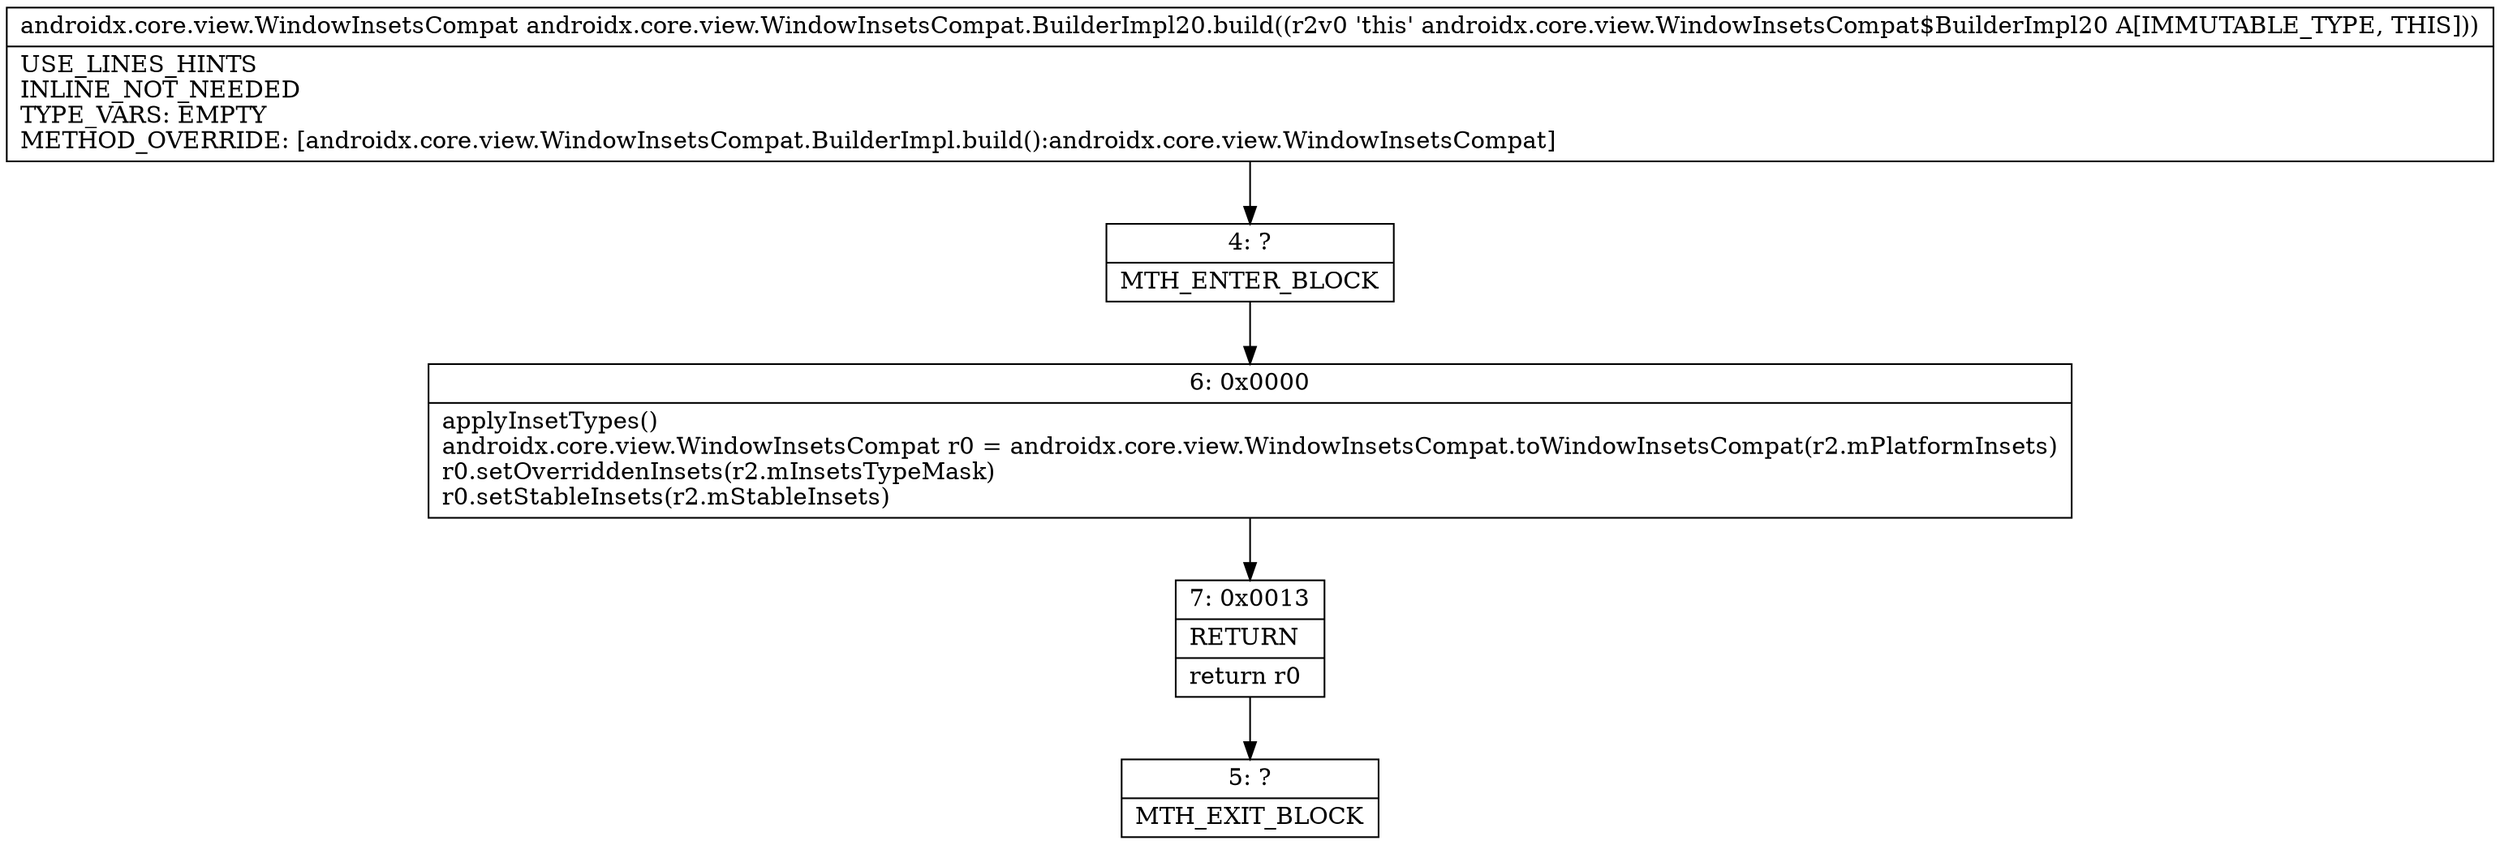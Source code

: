 digraph "CFG forandroidx.core.view.WindowInsetsCompat.BuilderImpl20.build()Landroidx\/core\/view\/WindowInsetsCompat;" {
Node_4 [shape=record,label="{4\:\ ?|MTH_ENTER_BLOCK\l}"];
Node_6 [shape=record,label="{6\:\ 0x0000|applyInsetTypes()\landroidx.core.view.WindowInsetsCompat r0 = androidx.core.view.WindowInsetsCompat.toWindowInsetsCompat(r2.mPlatformInsets)\lr0.setOverriddenInsets(r2.mInsetsTypeMask)\lr0.setStableInsets(r2.mStableInsets)\l}"];
Node_7 [shape=record,label="{7\:\ 0x0013|RETURN\l|return r0\l}"];
Node_5 [shape=record,label="{5\:\ ?|MTH_EXIT_BLOCK\l}"];
MethodNode[shape=record,label="{androidx.core.view.WindowInsetsCompat androidx.core.view.WindowInsetsCompat.BuilderImpl20.build((r2v0 'this' androidx.core.view.WindowInsetsCompat$BuilderImpl20 A[IMMUTABLE_TYPE, THIS]))  | USE_LINES_HINTS\lINLINE_NOT_NEEDED\lTYPE_VARS: EMPTY\lMETHOD_OVERRIDE: [androidx.core.view.WindowInsetsCompat.BuilderImpl.build():androidx.core.view.WindowInsetsCompat]\l}"];
MethodNode -> Node_4;Node_4 -> Node_6;
Node_6 -> Node_7;
Node_7 -> Node_5;
}

